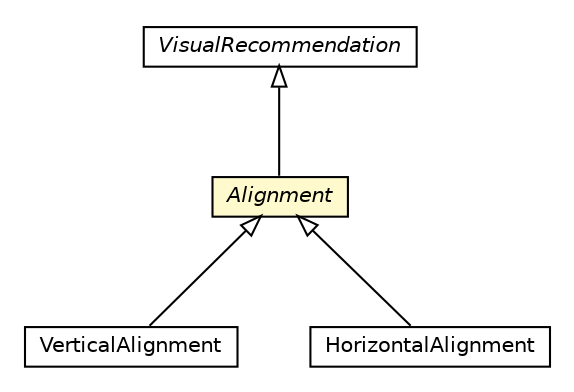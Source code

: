 #!/usr/local/bin/dot
#
# Class diagram 
# Generated by UMLGraph version R5_6-24-gf6e263 (http://www.umlgraph.org/)
#

digraph G {
	edge [fontname="Helvetica",fontsize=10,labelfontname="Helvetica",labelfontsize=10];
	node [fontname="Helvetica",fontsize=10,shape=plaintext];
	nodesep=0.25;
	ranksep=0.5;
	// org.universAAL.ontology.recommendations.VerticalAlignment
	c58499 [label=<<table title="org.universAAL.ontology.recommendations.VerticalAlignment" border="0" cellborder="1" cellspacing="0" cellpadding="2" port="p" href="./VerticalAlignment.html">
		<tr><td><table border="0" cellspacing="0" cellpadding="1">
<tr><td align="center" balign="center"> VerticalAlignment </td></tr>
		</table></td></tr>
		</table>>, URL="./VerticalAlignment.html", fontname="Helvetica", fontcolor="black", fontsize=10.0];
	// org.universAAL.ontology.recommendations.HorizontalAlignment
	c58501 [label=<<table title="org.universAAL.ontology.recommendations.HorizontalAlignment" border="0" cellborder="1" cellspacing="0" cellpadding="2" port="p" href="./HorizontalAlignment.html">
		<tr><td><table border="0" cellspacing="0" cellpadding="1">
<tr><td align="center" balign="center"> HorizontalAlignment </td></tr>
		</table></td></tr>
		</table>>, URL="./HorizontalAlignment.html", fontname="Helvetica", fontcolor="black", fontsize=10.0];
	// org.universAAL.ontology.recommendations.Alignment
	c58504 [label=<<table title="org.universAAL.ontology.recommendations.Alignment" border="0" cellborder="1" cellspacing="0" cellpadding="2" port="p" bgcolor="lemonChiffon" href="./Alignment.html">
		<tr><td><table border="0" cellspacing="0" cellpadding="1">
<tr><td align="center" balign="center"><font face="Helvetica-Oblique"> Alignment </font></td></tr>
		</table></td></tr>
		</table>>, URL="./Alignment.html", fontname="Helvetica", fontcolor="black", fontsize=10.0];
	// org.universAAL.ontology.recommendations.VisualRecommendation
	c58511 [label=<<table title="org.universAAL.ontology.recommendations.VisualRecommendation" border="0" cellborder="1" cellspacing="0" cellpadding="2" port="p" href="./VisualRecommendation.html">
		<tr><td><table border="0" cellspacing="0" cellpadding="1">
<tr><td align="center" balign="center"><font face="Helvetica-Oblique"> VisualRecommendation </font></td></tr>
		</table></td></tr>
		</table>>, URL="./VisualRecommendation.html", fontname="Helvetica", fontcolor="black", fontsize=10.0];
	//org.universAAL.ontology.recommendations.VerticalAlignment extends org.universAAL.ontology.recommendations.Alignment
	c58504:p -> c58499:p [dir=back,arrowtail=empty];
	//org.universAAL.ontology.recommendations.HorizontalAlignment extends org.universAAL.ontology.recommendations.Alignment
	c58504:p -> c58501:p [dir=back,arrowtail=empty];
	//org.universAAL.ontology.recommendations.Alignment extends org.universAAL.ontology.recommendations.VisualRecommendation
	c58511:p -> c58504:p [dir=back,arrowtail=empty];
}

